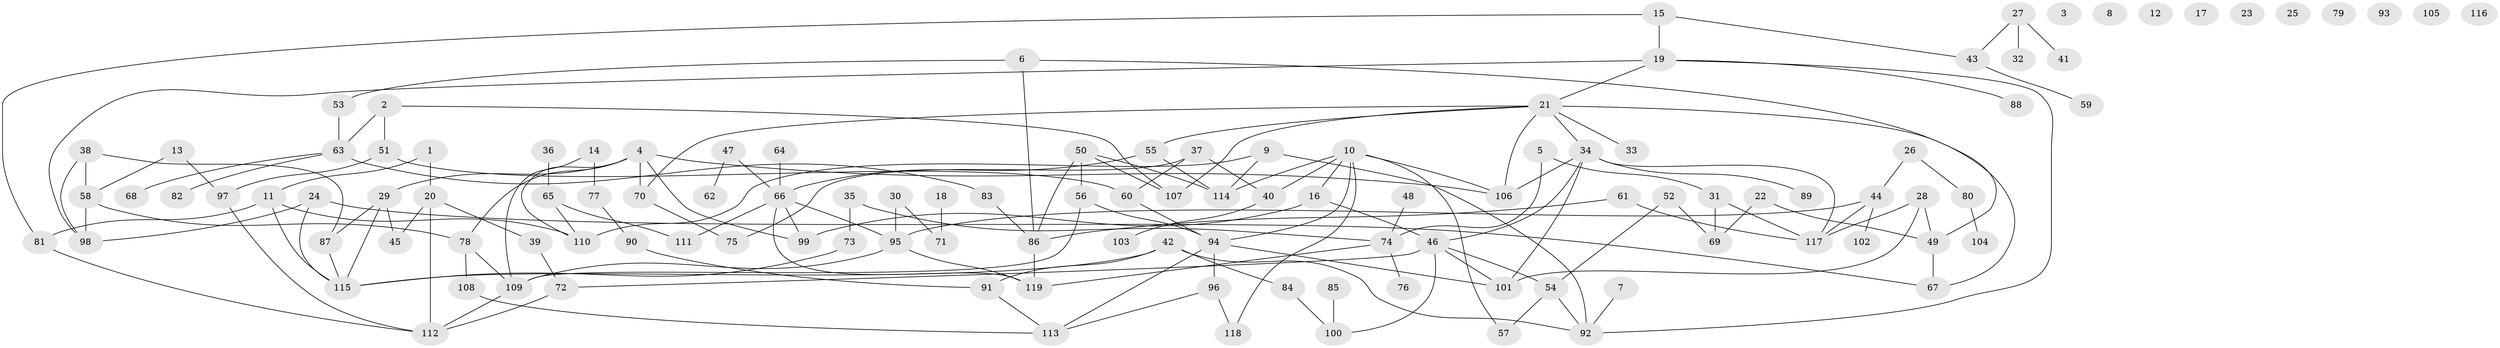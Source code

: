 // Generated by graph-tools (version 1.1) at 2025/49/03/09/25 03:49:07]
// undirected, 119 vertices, 163 edges
graph export_dot {
graph [start="1"]
  node [color=gray90,style=filled];
  1;
  2;
  3;
  4;
  5;
  6;
  7;
  8;
  9;
  10;
  11;
  12;
  13;
  14;
  15;
  16;
  17;
  18;
  19;
  20;
  21;
  22;
  23;
  24;
  25;
  26;
  27;
  28;
  29;
  30;
  31;
  32;
  33;
  34;
  35;
  36;
  37;
  38;
  39;
  40;
  41;
  42;
  43;
  44;
  45;
  46;
  47;
  48;
  49;
  50;
  51;
  52;
  53;
  54;
  55;
  56;
  57;
  58;
  59;
  60;
  61;
  62;
  63;
  64;
  65;
  66;
  67;
  68;
  69;
  70;
  71;
  72;
  73;
  74;
  75;
  76;
  77;
  78;
  79;
  80;
  81;
  82;
  83;
  84;
  85;
  86;
  87;
  88;
  89;
  90;
  91;
  92;
  93;
  94;
  95;
  96;
  97;
  98;
  99;
  100;
  101;
  102;
  103;
  104;
  105;
  106;
  107;
  108;
  109;
  110;
  111;
  112;
  113;
  114;
  115;
  116;
  117;
  118;
  119;
  1 -- 11;
  1 -- 20;
  2 -- 51;
  2 -- 63;
  2 -- 107;
  4 -- 29;
  4 -- 70;
  4 -- 78;
  4 -- 99;
  4 -- 106;
  4 -- 110;
  5 -- 31;
  5 -- 74;
  6 -- 49;
  6 -- 53;
  6 -- 86;
  7 -- 92;
  9 -- 92;
  9 -- 110;
  9 -- 114;
  10 -- 16;
  10 -- 40;
  10 -- 57;
  10 -- 94;
  10 -- 106;
  10 -- 114;
  10 -- 118;
  11 -- 81;
  11 -- 110;
  11 -- 115;
  13 -- 58;
  13 -- 97;
  14 -- 77;
  14 -- 109;
  15 -- 19;
  15 -- 43;
  15 -- 81;
  16 -- 46;
  16 -- 99;
  18 -- 71;
  19 -- 21;
  19 -- 88;
  19 -- 92;
  19 -- 98;
  20 -- 39;
  20 -- 45;
  20 -- 112;
  21 -- 33;
  21 -- 34;
  21 -- 55;
  21 -- 67;
  21 -- 70;
  21 -- 106;
  21 -- 107;
  22 -- 49;
  22 -- 69;
  24 -- 67;
  24 -- 98;
  24 -- 115;
  26 -- 44;
  26 -- 80;
  27 -- 32;
  27 -- 41;
  27 -- 43;
  28 -- 49;
  28 -- 101;
  28 -- 117;
  29 -- 45;
  29 -- 87;
  29 -- 115;
  30 -- 71;
  30 -- 95;
  31 -- 69;
  31 -- 117;
  34 -- 46;
  34 -- 89;
  34 -- 101;
  34 -- 106;
  34 -- 117;
  35 -- 73;
  35 -- 74;
  36 -- 65;
  37 -- 40;
  37 -- 60;
  37 -- 75;
  38 -- 58;
  38 -- 87;
  38 -- 98;
  39 -- 72;
  40 -- 103;
  42 -- 84;
  42 -- 91;
  42 -- 92;
  42 -- 115;
  43 -- 59;
  44 -- 95;
  44 -- 102;
  44 -- 117;
  46 -- 54;
  46 -- 72;
  46 -- 100;
  46 -- 101;
  47 -- 62;
  47 -- 66;
  48 -- 74;
  49 -- 67;
  50 -- 56;
  50 -- 86;
  50 -- 107;
  50 -- 114;
  51 -- 60;
  51 -- 97;
  52 -- 54;
  52 -- 69;
  53 -- 63;
  54 -- 57;
  54 -- 92;
  55 -- 66;
  55 -- 114;
  56 -- 94;
  56 -- 109;
  58 -- 78;
  58 -- 98;
  60 -- 94;
  61 -- 86;
  61 -- 117;
  63 -- 68;
  63 -- 82;
  63 -- 83;
  64 -- 66;
  65 -- 110;
  65 -- 111;
  66 -- 95;
  66 -- 99;
  66 -- 111;
  66 -- 119;
  70 -- 75;
  72 -- 112;
  73 -- 115;
  74 -- 76;
  74 -- 119;
  77 -- 90;
  78 -- 108;
  78 -- 109;
  80 -- 104;
  81 -- 112;
  83 -- 86;
  84 -- 100;
  85 -- 100;
  86 -- 119;
  87 -- 115;
  90 -- 91;
  91 -- 113;
  94 -- 96;
  94 -- 101;
  94 -- 113;
  95 -- 109;
  95 -- 119;
  96 -- 113;
  96 -- 118;
  97 -- 112;
  108 -- 113;
  109 -- 112;
}
